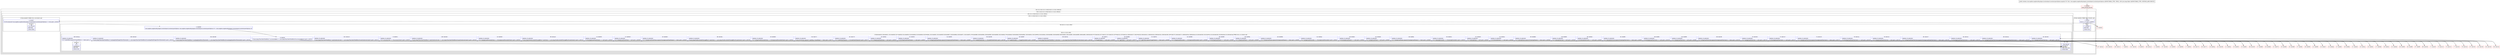 digraph "CFG forcom.mapbox.mapboxsdk.plugins.locationlayer.LocationLayerOptions.equals(Ljava\/lang\/Object;)Z" {
subgraph cluster_Region_486430375 {
label = "R(1:(2:(1:2)|(1:(2:(1:110)|(2:5|(2:(1:111)|(1:109)))))))";
node [shape=record,color=blue];
subgraph cluster_Region_588199460 {
label = "R(2:(1:2)|(1:(2:(1:110)|(2:5|(2:(1:111)|(1:109))))))";
node [shape=record,color=blue];
subgraph cluster_IfRegion_1369171645 {
label = "IF [B:1:0x0001] THEN: R(1:2) ELSE: null";
node [shape=record,color=blue];
Node_1 [shape=record,label="{1\:\ 0x0001|if (r8 == r7) goto L_0x0003\l}"];
subgraph cluster_Region_756522371 {
label = "R(1:2)";
node [shape=record,color=blue];
Node_2 [shape=record,label="{2\:\ 0x0003|RETURN\l|return true\l}"];
}
}
subgraph cluster_Region_1127394792 {
label = "R(1:(2:(1:110)|(2:5|(2:(1:111)|(1:109)))))";
node [shape=record,color=blue];
subgraph cluster_Region_433462716 {
label = "R(2:(1:110)|(2:5|(2:(1:111)|(1:109))))";
node [shape=record,color=blue];
subgraph cluster_IfRegion_402042421 {
label = "IF [B:4:0x0007] THEN: R(1:110) ELSE: null";
node [shape=record,color=blue];
Node_4 [shape=record,label="{4\:\ 0x0007|if ((r8 instanceof com.mapbox.mapboxsdk.plugins.locationlayer.LocationLayerOptions) != true) goto L_0x01ef\l}"];
subgraph cluster_Region_102552269 {
label = "R(1:110)";
node [shape=record,color=blue];
Node_110 [shape=record,label="{110\:\ 0x01ef|RETURN\l|return false\l}"];
}
}
subgraph cluster_Region_290758304 {
label = "R(2:5|(2:(1:111)|(1:109)))";
node [shape=record,color=blue];
Node_5 [shape=record,label="{5\:\ 0x0009|com.mapbox.mapboxsdk.plugins.locationlayer.LocationLayerOptions com.mapbox.mapboxsdk.plugins.locationlayer.LocationLayerOptions r8 = (com.mapbox.mapboxsdk.plugins.locationlayer.LocationLayerOptions) r8\l}"];
subgraph cluster_Region_1343709707 {
label = "R(2:(1:111)|(1:109))";
node [shape=record,color=blue];
subgraph cluster_IfRegion_1424187223 {
label = "IF [B:6:0x0019, B:8:0x0021, B:10:0x0029, B:12:0x002d, B:14:0x0033, B:16:0x0040, B:18:0x0048, B:20:0x004c, B:22:0x0052, B:24:0x005f, B:26:0x0067, B:28:0x006b, B:30:0x0071, B:32:0x007e, B:34:0x0086, B:36:0x008a, B:38:0x0090, B:40:0x009d, B:42:0x00a5, B:44:0x00a9, B:46:0x00af, B:48:0x00bc, B:50:0x00c4, B:52:0x00c8, B:54:0x00ce, B:56:0x00db, B:58:0x00df, B:60:0x00e5, B:62:0x00f2, B:64:0x00f6, B:66:0x00fc, B:68:0x0109, B:70:0x010d, B:72:0x0113, B:74:0x0120, B:76:0x0124, B:78:0x012a, B:80:0x0137, B:82:0x013b, B:84:0x0141, B:86:0x014e, B:88:0x015e, B:90:0x0166, B:92:0x0170, B:94:0x017c, B:96:0x018e, B:98:0x01a0, B:100:0x01b0, B:102:0x01c0, B:104:0x01d0, B:106:0x01e0, B:108:0x01ea] THEN: R(1:111) ELSE: null";
node [shape=record,color=blue];
Node_6 [shape=record,label="{6\:\ 0x0019|if (java.lang.Float.floatToIntBits(r7.accuracyAlpha) == java.lang.Float.floatToIntBits(r8.accuracyAlpha())) goto L_0x001b\l}"];
Node_8 [shape=record,label="{8\:\ 0x0021|ADDED_TO_REGION\l|if (r7.accuracyColor == r8.accuracyColor()) goto L_0x0023\l}"];
Node_10 [shape=record,label="{10\:\ 0x0029|ADDED_TO_REGION\l|if (r7.backgroundDrawableStale == r8.backgroundDrawableStale()) goto L_0x002b\l}"];
Node_12 [shape=record,label="{12\:\ 0x002d|ADDED_TO_REGION\l|if (r7.backgroundStaleName != null) goto L_0x0036\l}"];
Node_14 [shape=record,label="{14\:\ 0x0033|ADDED_TO_REGION\l|if (r8.backgroundStaleName() == null) goto L_0x0042\l}"];
Node_16 [shape=record,label="{16\:\ 0x0040|ADDED_TO_REGION\l|if (r7.backgroundStaleName.equals(r8.backgroundStaleName()) != false) goto L_0x0042\l}"];
Node_18 [shape=record,label="{18\:\ 0x0048|ADDED_TO_REGION\l|if (r7.foregroundDrawableStale == r8.foregroundDrawableStale()) goto L_0x004a\l}"];
Node_20 [shape=record,label="{20\:\ 0x004c|ADDED_TO_REGION\l|if (r7.foregroundStaleName != null) goto L_0x0055\l}"];
Node_22 [shape=record,label="{22\:\ 0x0052|ADDED_TO_REGION\l|if (r8.foregroundStaleName() == null) goto L_0x0061\l}"];
Node_24 [shape=record,label="{24\:\ 0x005f|ADDED_TO_REGION\l|if (r7.foregroundStaleName.equals(r8.foregroundStaleName()) != false) goto L_0x0061\l}"];
Node_26 [shape=record,label="{26\:\ 0x0067|ADDED_TO_REGION\l|if (r7.gpsDrawable == r8.gpsDrawable()) goto L_0x0069\l}"];
Node_28 [shape=record,label="{28\:\ 0x006b|ADDED_TO_REGION\l|if (r7.gpsName != null) goto L_0x0074\l}"];
Node_30 [shape=record,label="{30\:\ 0x0071|ADDED_TO_REGION\l|if (r8.gpsName() == null) goto L_0x0080\l}"];
Node_32 [shape=record,label="{32\:\ 0x007e|ADDED_TO_REGION\l|if (r7.gpsName.equals(r8.gpsName()) != false) goto L_0x0080\l}"];
Node_34 [shape=record,label="{34\:\ 0x0086|ADDED_TO_REGION\l|if (r7.foregroundDrawable == r8.foregroundDrawable()) goto L_0x0088\l}"];
Node_36 [shape=record,label="{36\:\ 0x008a|ADDED_TO_REGION\l|if (r7.foregroundName != null) goto L_0x0093\l}"];
Node_38 [shape=record,label="{38\:\ 0x0090|ADDED_TO_REGION\l|if (r8.foregroundName() == null) goto L_0x009f\l}"];
Node_40 [shape=record,label="{40\:\ 0x009d|ADDED_TO_REGION\l|if (r7.foregroundName.equals(r8.foregroundName()) != false) goto L_0x009f\l}"];
Node_42 [shape=record,label="{42\:\ 0x00a5|ADDED_TO_REGION\l|if (r7.backgroundDrawable == r8.backgroundDrawable()) goto L_0x00a7\l}"];
Node_44 [shape=record,label="{44\:\ 0x00a9|ADDED_TO_REGION\l|if (r7.backgroundName != null) goto L_0x00b2\l}"];
Node_46 [shape=record,label="{46\:\ 0x00af|ADDED_TO_REGION\l|if (r8.backgroundName() == null) goto L_0x00be\l}"];
Node_48 [shape=record,label="{48\:\ 0x00bc|ADDED_TO_REGION\l|if (r7.backgroundName.equals(r8.backgroundName()) != false) goto L_0x00be\l}"];
Node_50 [shape=record,label="{50\:\ 0x00c4|ADDED_TO_REGION\l|if (r7.bearingDrawable == r8.bearingDrawable()) goto L_0x00c6\l}"];
Node_52 [shape=record,label="{52\:\ 0x00c8|ADDED_TO_REGION\l|if (r7.bearingName != null) goto L_0x00d1\l}"];
Node_54 [shape=record,label="{54\:\ 0x00ce|ADDED_TO_REGION\l|if (r8.bearingName() == null) goto L_0x00dd\l}"];
Node_56 [shape=record,label="{56\:\ 0x00db|ADDED_TO_REGION\l|if (r7.bearingName.equals(r8.bearingName()) != false) goto L_0x00dd\l}"];
Node_58 [shape=record,label="{58\:\ 0x00df|ADDED_TO_REGION\l|if (r7.bearingTintColor != null) goto L_0x00e8\l}"];
Node_60 [shape=record,label="{60\:\ 0x00e5|ADDED_TO_REGION\l|if (r8.bearingTintColor() == null) goto L_0x00f4\l}"];
Node_62 [shape=record,label="{62\:\ 0x00f2|ADDED_TO_REGION\l|if (r7.bearingTintColor.equals(r8.bearingTintColor()) != false) goto L_0x00f4\l}"];
Node_64 [shape=record,label="{64\:\ 0x00f6|ADDED_TO_REGION\l|if (r7.foregroundTintColor != null) goto L_0x00ff\l}"];
Node_66 [shape=record,label="{66\:\ 0x00fc|ADDED_TO_REGION\l|if (r8.foregroundTintColor() == null) goto L_0x010b\l}"];
Node_68 [shape=record,label="{68\:\ 0x0109|ADDED_TO_REGION\l|if (r7.foregroundTintColor.equals(r8.foregroundTintColor()) != false) goto L_0x010b\l}"];
Node_70 [shape=record,label="{70\:\ 0x010d|ADDED_TO_REGION\l|if (r7.backgroundTintColor != null) goto L_0x0116\l}"];
Node_72 [shape=record,label="{72\:\ 0x0113|ADDED_TO_REGION\l|if (r8.backgroundTintColor() == null) goto L_0x0122\l}"];
Node_74 [shape=record,label="{74\:\ 0x0120|ADDED_TO_REGION\l|if (r7.backgroundTintColor.equals(r8.backgroundTintColor()) != false) goto L_0x0122\l}"];
Node_76 [shape=record,label="{76\:\ 0x0124|ADDED_TO_REGION\l|if (r7.foregroundStaleTintColor != null) goto L_0x012d\l}"];
Node_78 [shape=record,label="{78\:\ 0x012a|ADDED_TO_REGION\l|if (r8.foregroundStaleTintColor() == null) goto L_0x0139\l}"];
Node_80 [shape=record,label="{80\:\ 0x0137|ADDED_TO_REGION\l|if (r7.foregroundStaleTintColor.equals(r8.foregroundStaleTintColor()) != false) goto L_0x0139\l}"];
Node_82 [shape=record,label="{82\:\ 0x013b|ADDED_TO_REGION\l|if (r7.backgroundStaleTintColor != null) goto L_0x0144\l}"];
Node_84 [shape=record,label="{84\:\ 0x0141|ADDED_TO_REGION\l|if (r8.backgroundStaleTintColor() == null) goto L_0x0150\l}"];
Node_86 [shape=record,label="{86\:\ 0x014e|ADDED_TO_REGION\l|if (r7.backgroundStaleTintColor.equals(r8.backgroundStaleTintColor()) != false) goto L_0x0150\l}"];
Node_88 [shape=record,label="{88\:\ 0x015e|ADDED_TO_REGION\l|if (java.lang.Float.floatToIntBits(r7.elevation) == java.lang.Float.floatToIntBits(r8.elevation())) goto L_0x0160\l}"];
Node_90 [shape=record,label="{90\:\ 0x0166|ADDED_TO_REGION\l|if (r7.enableStaleState == r8.enableStaleState()) goto L_0x0168\l}"];
Node_92 [shape=record,label="{92\:\ 0x0170|ADDED_TO_REGION\l|if (r7.staleStateTimeout == r8.staleStateTimeout()) goto L_0x0172\l}"];
Node_94 [shape=record,label="{94\:\ 0x017c|ADDED_TO_REGION\l|if (java.util.Arrays.equals(r7.padding, r8.padding()) != false) goto L_0x017e\l}"];
Node_96 [shape=record,label="{96\:\ 0x018e|ADDED_TO_REGION\l|if (java.lang.Double.doubleToLongBits(r7.maxZoom) == java.lang.Double.doubleToLongBits(r8.maxZoom())) goto L_0x0190\l}"];
Node_98 [shape=record,label="{98\:\ 0x01a0|ADDED_TO_REGION\l|if (java.lang.Double.doubleToLongBits(r7.minZoom) == java.lang.Double.doubleToLongBits(r8.minZoom())) goto L_0x01a2\l}"];
Node_100 [shape=record,label="{100\:\ 0x01b0|ADDED_TO_REGION\l|if (java.lang.Float.floatToIntBits(r7.maxZoomIconScale) == java.lang.Float.floatToIntBits(r8.maxZoomIconScale())) goto L_0x01b2\l}"];
Node_102 [shape=record,label="{102\:\ 0x01c0|ADDED_TO_REGION\l|if (java.lang.Float.floatToIntBits(r7.minZoomIconScale) == java.lang.Float.floatToIntBits(r8.minZoomIconScale())) goto L_0x01c2\l}"];
Node_104 [shape=record,label="{104\:\ 0x01d0|ADDED_TO_REGION\l|if (java.lang.Float.floatToIntBits(r7.trackingInitialMoveThreshold) == java.lang.Float.floatToIntBits(r8.trackingInitialMoveThreshold())) goto L_0x01d2\l}"];
Node_106 [shape=record,label="{106\:\ 0x01e0|ADDED_TO_REGION\l|if (java.lang.Float.floatToIntBits(r7.trackingMultiFingerMoveThreshold) == java.lang.Float.floatToIntBits(r8.trackingMultiFingerMoveThreshold())) goto L_0x01e2\l}"];
Node_108 [shape=record,label="{108\:\ 0x01ea|ADDED_TO_REGION\l|if (r7.layerBelow.equals(r8.layerBelow) != false) goto L_?\l}"];
subgraph cluster_Region_2030415432 {
label = "R(1:111)";
node [shape=record,color=blue];
Node_111 [shape=record,label="{111\:\ ?|SYNTHETIC\lRETURN\l|return true\l}"];
}
}
subgraph cluster_Region_1528832091 {
label = "R(1:109)";
node [shape=record,color=blue];
Node_109 [shape=record,label="{109\:\ 0x01ed|SYNTHETIC\lRETURN\lORIG_RETURN\l|return false\l}"];
}
}
}
}
}
}
}
Node_0 [shape=record,color=red,label="{0\:\ 0x0000|MTH_ENTER_BLOCK\l}"];
Node_3 [shape=record,color=red,label="{3\:\ 0x0004}"];
Node_7 [shape=record,color=red,label="{7\:\ 0x001b}"];
Node_9 [shape=record,color=red,label="{9\:\ 0x0023}"];
Node_11 [shape=record,color=red,label="{11\:\ 0x002b}"];
Node_13 [shape=record,color=red,label="{13\:\ 0x002f}"];
Node_15 [shape=record,color=red,label="{15\:\ 0x0036}"];
Node_17 [shape=record,color=red,label="{17\:\ 0x0042}"];
Node_19 [shape=record,color=red,label="{19\:\ 0x004a}"];
Node_21 [shape=record,color=red,label="{21\:\ 0x004e}"];
Node_23 [shape=record,color=red,label="{23\:\ 0x0055}"];
Node_25 [shape=record,color=red,label="{25\:\ 0x0061}"];
Node_27 [shape=record,color=red,label="{27\:\ 0x0069}"];
Node_29 [shape=record,color=red,label="{29\:\ 0x006d}"];
Node_31 [shape=record,color=red,label="{31\:\ 0x0074}"];
Node_33 [shape=record,color=red,label="{33\:\ 0x0080}"];
Node_35 [shape=record,color=red,label="{35\:\ 0x0088}"];
Node_37 [shape=record,color=red,label="{37\:\ 0x008c}"];
Node_39 [shape=record,color=red,label="{39\:\ 0x0093}"];
Node_41 [shape=record,color=red,label="{41\:\ 0x009f}"];
Node_43 [shape=record,color=red,label="{43\:\ 0x00a7}"];
Node_45 [shape=record,color=red,label="{45\:\ 0x00ab}"];
Node_47 [shape=record,color=red,label="{47\:\ 0x00b2}"];
Node_49 [shape=record,color=red,label="{49\:\ 0x00be}"];
Node_51 [shape=record,color=red,label="{51\:\ 0x00c6}"];
Node_53 [shape=record,color=red,label="{53\:\ 0x00ca}"];
Node_55 [shape=record,color=red,label="{55\:\ 0x00d1}"];
Node_57 [shape=record,color=red,label="{57\:\ 0x00dd}"];
Node_59 [shape=record,color=red,label="{59\:\ 0x00e1}"];
Node_61 [shape=record,color=red,label="{61\:\ 0x00e8}"];
Node_63 [shape=record,color=red,label="{63\:\ 0x00f4}"];
Node_65 [shape=record,color=red,label="{65\:\ 0x00f8}"];
Node_67 [shape=record,color=red,label="{67\:\ 0x00ff}"];
Node_69 [shape=record,color=red,label="{69\:\ 0x010b}"];
Node_71 [shape=record,color=red,label="{71\:\ 0x010f}"];
Node_73 [shape=record,color=red,label="{73\:\ 0x0116}"];
Node_75 [shape=record,color=red,label="{75\:\ 0x0122}"];
Node_77 [shape=record,color=red,label="{77\:\ 0x0126}"];
Node_79 [shape=record,color=red,label="{79\:\ 0x012d}"];
Node_81 [shape=record,color=red,label="{81\:\ 0x0139}"];
Node_83 [shape=record,color=red,label="{83\:\ 0x013d}"];
Node_85 [shape=record,color=red,label="{85\:\ 0x0144}"];
Node_87 [shape=record,color=red,label="{87\:\ 0x0150}"];
Node_89 [shape=record,color=red,label="{89\:\ 0x0160}"];
Node_91 [shape=record,color=red,label="{91\:\ 0x0168}"];
Node_93 [shape=record,color=red,label="{93\:\ 0x0172}"];
Node_95 [shape=record,color=red,label="{95\:\ 0x017e}"];
Node_97 [shape=record,color=red,label="{97\:\ 0x0190}"];
Node_99 [shape=record,color=red,label="{99\:\ 0x01a2}"];
Node_101 [shape=record,color=red,label="{101\:\ 0x01b2}"];
Node_103 [shape=record,color=red,label="{103\:\ 0x01c2}"];
Node_105 [shape=record,color=red,label="{105\:\ 0x01d2}"];
Node_107 [shape=record,color=red,label="{107\:\ 0x01e2}"];
MethodNode[shape=record,label="{public boolean com.mapbox.mapboxsdk.plugins.locationlayer.LocationLayerOptions.equals((r7v0 'this' com.mapbox.mapboxsdk.plugins.locationlayer.LocationLayerOptions A[IMMUTABLE_TYPE, THIS]), (r8v0 java.lang.Object A[IMMUTABLE_TYPE, METHOD_ARGUMENT])) }"];
MethodNode -> Node_0;
Node_1 -> Node_2;
Node_1 -> Node_3[style=dashed];
Node_4 -> Node_5[style=dashed];
Node_4 -> Node_110;
Node_5 -> Node_6;
Node_6 -> Node_7;
Node_6 -> Node_109[style=dashed];
Node_8 -> Node_9;
Node_8 -> Node_109[style=dashed];
Node_10 -> Node_11;
Node_10 -> Node_109[style=dashed];
Node_12 -> Node_13[style=dashed];
Node_12 -> Node_15;
Node_14 -> Node_109[style=dashed];
Node_14 -> Node_17;
Node_16 -> Node_17;
Node_16 -> Node_109[style=dashed];
Node_18 -> Node_19;
Node_18 -> Node_109[style=dashed];
Node_20 -> Node_21[style=dashed];
Node_20 -> Node_23;
Node_22 -> Node_109[style=dashed];
Node_22 -> Node_25;
Node_24 -> Node_25;
Node_24 -> Node_109[style=dashed];
Node_26 -> Node_27;
Node_26 -> Node_109[style=dashed];
Node_28 -> Node_29[style=dashed];
Node_28 -> Node_31;
Node_30 -> Node_109[style=dashed];
Node_30 -> Node_33;
Node_32 -> Node_33;
Node_32 -> Node_109[style=dashed];
Node_34 -> Node_35;
Node_34 -> Node_109[style=dashed];
Node_36 -> Node_37[style=dashed];
Node_36 -> Node_39;
Node_38 -> Node_109[style=dashed];
Node_38 -> Node_41;
Node_40 -> Node_41;
Node_40 -> Node_109[style=dashed];
Node_42 -> Node_43;
Node_42 -> Node_109[style=dashed];
Node_44 -> Node_45[style=dashed];
Node_44 -> Node_47;
Node_46 -> Node_109[style=dashed];
Node_46 -> Node_49;
Node_48 -> Node_49;
Node_48 -> Node_109[style=dashed];
Node_50 -> Node_51;
Node_50 -> Node_109[style=dashed];
Node_52 -> Node_53[style=dashed];
Node_52 -> Node_55;
Node_54 -> Node_109[style=dashed];
Node_54 -> Node_57;
Node_56 -> Node_57;
Node_56 -> Node_109[style=dashed];
Node_58 -> Node_59[style=dashed];
Node_58 -> Node_61;
Node_60 -> Node_109[style=dashed];
Node_60 -> Node_63;
Node_62 -> Node_63;
Node_62 -> Node_109[style=dashed];
Node_64 -> Node_65[style=dashed];
Node_64 -> Node_67;
Node_66 -> Node_109[style=dashed];
Node_66 -> Node_69;
Node_68 -> Node_69;
Node_68 -> Node_109[style=dashed];
Node_70 -> Node_71[style=dashed];
Node_70 -> Node_73;
Node_72 -> Node_109[style=dashed];
Node_72 -> Node_75;
Node_74 -> Node_75;
Node_74 -> Node_109[style=dashed];
Node_76 -> Node_77[style=dashed];
Node_76 -> Node_79;
Node_78 -> Node_109[style=dashed];
Node_78 -> Node_81;
Node_80 -> Node_81;
Node_80 -> Node_109[style=dashed];
Node_82 -> Node_83[style=dashed];
Node_82 -> Node_85;
Node_84 -> Node_109[style=dashed];
Node_84 -> Node_87;
Node_86 -> Node_87;
Node_86 -> Node_109[style=dashed];
Node_88 -> Node_89;
Node_88 -> Node_109[style=dashed];
Node_90 -> Node_91;
Node_90 -> Node_109[style=dashed];
Node_92 -> Node_93;
Node_92 -> Node_109[style=dashed];
Node_94 -> Node_95;
Node_94 -> Node_109[style=dashed];
Node_96 -> Node_97;
Node_96 -> Node_109[style=dashed];
Node_98 -> Node_99;
Node_98 -> Node_109[style=dashed];
Node_100 -> Node_101;
Node_100 -> Node_109[style=dashed];
Node_102 -> Node_103;
Node_102 -> Node_109[style=dashed];
Node_104 -> Node_105;
Node_104 -> Node_109[style=dashed];
Node_106 -> Node_107;
Node_106 -> Node_109[style=dashed];
Node_108 -> Node_109[style=dashed];
Node_108 -> Node_111;
Node_0 -> Node_1;
Node_3 -> Node_4;
Node_7 -> Node_8;
Node_9 -> Node_10;
Node_11 -> Node_12;
Node_13 -> Node_14;
Node_15 -> Node_16;
Node_17 -> Node_18;
Node_19 -> Node_20;
Node_21 -> Node_22;
Node_23 -> Node_24;
Node_25 -> Node_26;
Node_27 -> Node_28;
Node_29 -> Node_30;
Node_31 -> Node_32;
Node_33 -> Node_34;
Node_35 -> Node_36;
Node_37 -> Node_38;
Node_39 -> Node_40;
Node_41 -> Node_42;
Node_43 -> Node_44;
Node_45 -> Node_46;
Node_47 -> Node_48;
Node_49 -> Node_50;
Node_51 -> Node_52;
Node_53 -> Node_54;
Node_55 -> Node_56;
Node_57 -> Node_58;
Node_59 -> Node_60;
Node_61 -> Node_62;
Node_63 -> Node_64;
Node_65 -> Node_66;
Node_67 -> Node_68;
Node_69 -> Node_70;
Node_71 -> Node_72;
Node_73 -> Node_74;
Node_75 -> Node_76;
Node_77 -> Node_78;
Node_79 -> Node_80;
Node_81 -> Node_82;
Node_83 -> Node_84;
Node_85 -> Node_86;
Node_87 -> Node_88;
Node_89 -> Node_90;
Node_91 -> Node_92;
Node_93 -> Node_94;
Node_95 -> Node_96;
Node_97 -> Node_98;
Node_99 -> Node_100;
Node_101 -> Node_102;
Node_103 -> Node_104;
Node_105 -> Node_106;
Node_107 -> Node_108;
}

